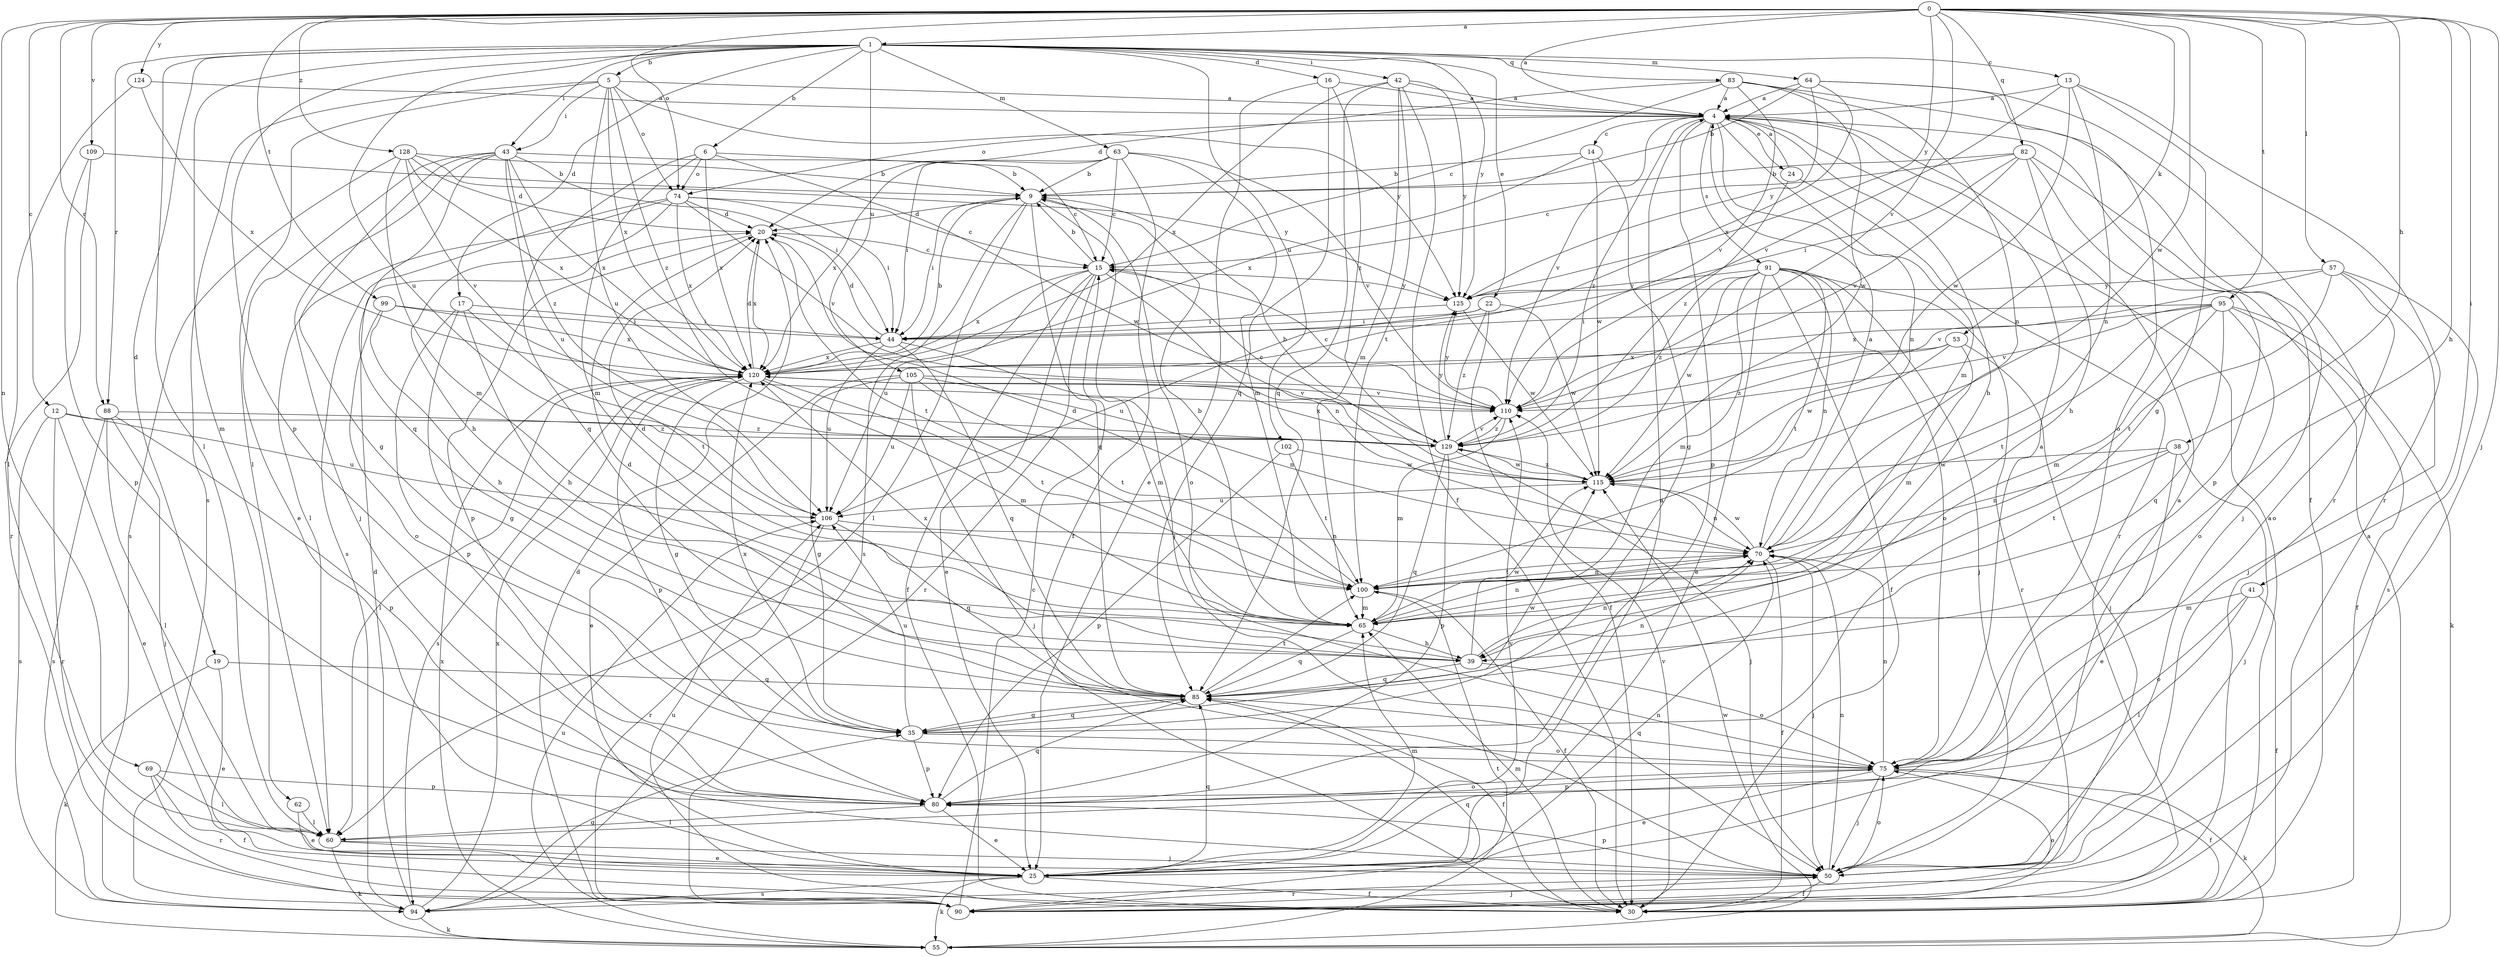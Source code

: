 strict digraph  {
0;
1;
4;
5;
6;
9;
12;
13;
14;
15;
16;
17;
19;
20;
22;
24;
25;
30;
35;
38;
39;
41;
42;
43;
44;
50;
53;
55;
57;
60;
62;
63;
64;
65;
69;
70;
74;
75;
80;
82;
83;
85;
88;
90;
91;
94;
95;
99;
100;
102;
105;
106;
109;
110;
115;
120;
124;
125;
128;
129;
0 -> 1  [label=a];
0 -> 4  [label=a];
0 -> 12  [label=c];
0 -> 38  [label=h];
0 -> 39  [label=h];
0 -> 41  [label=i];
0 -> 50  [label=j];
0 -> 53  [label=k];
0 -> 57  [label=l];
0 -> 69  [label=n];
0 -> 74  [label=o];
0 -> 82  [label=q];
0 -> 88  [label=r];
0 -> 95  [label=t];
0 -> 99  [label=t];
0 -> 109  [label=v];
0 -> 110  [label=v];
0 -> 115  [label=w];
0 -> 124  [label=y];
0 -> 125  [label=y];
0 -> 128  [label=z];
1 -> 5  [label=b];
1 -> 6  [label=b];
1 -> 13  [label=c];
1 -> 16  [label=d];
1 -> 17  [label=d];
1 -> 19  [label=d];
1 -> 22  [label=e];
1 -> 42  [label=i];
1 -> 43  [label=i];
1 -> 60  [label=l];
1 -> 62  [label=m];
1 -> 63  [label=m];
1 -> 64  [label=m];
1 -> 80  [label=p];
1 -> 83  [label=q];
1 -> 88  [label=r];
1 -> 102  [label=u];
1 -> 105  [label=u];
1 -> 106  [label=u];
1 -> 125  [label=y];
4 -> 14  [label=c];
4 -> 24  [label=e];
4 -> 39  [label=h];
4 -> 65  [label=m];
4 -> 70  [label=n];
4 -> 74  [label=o];
4 -> 80  [label=p];
4 -> 91  [label=s];
4 -> 110  [label=v];
4 -> 129  [label=z];
5 -> 4  [label=a];
5 -> 43  [label=i];
5 -> 60  [label=l];
5 -> 74  [label=o];
5 -> 94  [label=s];
5 -> 106  [label=u];
5 -> 120  [label=x];
5 -> 125  [label=y];
5 -> 129  [label=z];
6 -> 15  [label=c];
6 -> 65  [label=m];
6 -> 74  [label=o];
6 -> 85  [label=q];
6 -> 115  [label=w];
6 -> 120  [label=x];
9 -> 20  [label=d];
9 -> 44  [label=i];
9 -> 50  [label=j];
9 -> 60  [label=l];
9 -> 75  [label=o];
9 -> 85  [label=q];
9 -> 94  [label=s];
12 -> 25  [label=e];
12 -> 90  [label=r];
12 -> 94  [label=s];
12 -> 106  [label=u];
12 -> 129  [label=z];
13 -> 4  [label=a];
13 -> 35  [label=g];
13 -> 70  [label=n];
13 -> 90  [label=r];
13 -> 110  [label=v];
13 -> 115  [label=w];
14 -> 9  [label=b];
14 -> 35  [label=g];
14 -> 115  [label=w];
14 -> 120  [label=x];
15 -> 9  [label=b];
15 -> 25  [label=e];
15 -> 30  [label=f];
15 -> 70  [label=n];
15 -> 90  [label=r];
15 -> 106  [label=u];
15 -> 120  [label=x];
15 -> 125  [label=y];
16 -> 4  [label=a];
16 -> 25  [label=e];
16 -> 85  [label=q];
16 -> 129  [label=z];
17 -> 35  [label=g];
17 -> 39  [label=h];
17 -> 44  [label=i];
17 -> 80  [label=p];
17 -> 100  [label=t];
19 -> 25  [label=e];
19 -> 55  [label=k];
19 -> 85  [label=q];
20 -> 15  [label=c];
20 -> 80  [label=p];
20 -> 100  [label=t];
20 -> 120  [label=x];
22 -> 30  [label=f];
22 -> 44  [label=i];
22 -> 106  [label=u];
22 -> 115  [label=w];
22 -> 129  [label=z];
24 -> 4  [label=a];
24 -> 90  [label=r];
24 -> 129  [label=z];
25 -> 4  [label=a];
25 -> 30  [label=f];
25 -> 55  [label=k];
25 -> 65  [label=m];
25 -> 70  [label=n];
25 -> 85  [label=q];
25 -> 94  [label=s];
25 -> 110  [label=v];
30 -> 4  [label=a];
30 -> 65  [label=m];
30 -> 106  [label=u];
30 -> 110  [label=v];
35 -> 75  [label=o];
35 -> 80  [label=p];
35 -> 85  [label=q];
35 -> 106  [label=u];
35 -> 115  [label=w];
35 -> 120  [label=x];
38 -> 25  [label=e];
38 -> 50  [label=j];
38 -> 70  [label=n];
38 -> 100  [label=t];
38 -> 115  [label=w];
39 -> 70  [label=n];
39 -> 75  [label=o];
39 -> 85  [label=q];
39 -> 115  [label=w];
39 -> 120  [label=x];
41 -> 30  [label=f];
41 -> 60  [label=l];
41 -> 65  [label=m];
41 -> 75  [label=o];
42 -> 4  [label=a];
42 -> 30  [label=f];
42 -> 65  [label=m];
42 -> 85  [label=q];
42 -> 100  [label=t];
42 -> 120  [label=x];
42 -> 125  [label=y];
43 -> 9  [label=b];
43 -> 25  [label=e];
43 -> 35  [label=g];
43 -> 44  [label=i];
43 -> 50  [label=j];
43 -> 85  [label=q];
43 -> 106  [label=u];
43 -> 120  [label=x];
43 -> 129  [label=z];
44 -> 20  [label=d];
44 -> 65  [label=m];
44 -> 85  [label=q];
44 -> 106  [label=u];
44 -> 120  [label=x];
50 -> 4  [label=a];
50 -> 30  [label=f];
50 -> 70  [label=n];
50 -> 75  [label=o];
50 -> 80  [label=p];
50 -> 90  [label=r];
53 -> 50  [label=j];
53 -> 65  [label=m];
53 -> 115  [label=w];
53 -> 120  [label=x];
53 -> 129  [label=z];
55 -> 4  [label=a];
55 -> 100  [label=t];
55 -> 106  [label=u];
55 -> 115  [label=w];
55 -> 120  [label=x];
57 -> 50  [label=j];
57 -> 75  [label=o];
57 -> 94  [label=s];
57 -> 100  [label=t];
57 -> 110  [label=v];
57 -> 125  [label=y];
60 -> 25  [label=e];
60 -> 50  [label=j];
60 -> 55  [label=k];
62 -> 25  [label=e];
62 -> 60  [label=l];
63 -> 9  [label=b];
63 -> 15  [label=c];
63 -> 30  [label=f];
63 -> 44  [label=i];
63 -> 65  [label=m];
63 -> 110  [label=v];
63 -> 120  [label=x];
64 -> 4  [label=a];
64 -> 9  [label=b];
64 -> 75  [label=o];
64 -> 90  [label=r];
64 -> 120  [label=x];
64 -> 125  [label=y];
65 -> 9  [label=b];
65 -> 20  [label=d];
65 -> 39  [label=h];
65 -> 70  [label=n];
65 -> 85  [label=q];
69 -> 30  [label=f];
69 -> 60  [label=l];
69 -> 80  [label=p];
69 -> 90  [label=r];
70 -> 4  [label=a];
70 -> 30  [label=f];
70 -> 50  [label=j];
70 -> 100  [label=t];
70 -> 115  [label=w];
74 -> 15  [label=c];
74 -> 20  [label=d];
74 -> 39  [label=h];
74 -> 44  [label=i];
74 -> 60  [label=l];
74 -> 94  [label=s];
74 -> 110  [label=v];
74 -> 120  [label=x];
75 -> 4  [label=a];
75 -> 25  [label=e];
75 -> 30  [label=f];
75 -> 50  [label=j];
75 -> 55  [label=k];
75 -> 70  [label=n];
75 -> 80  [label=p];
75 -> 85  [label=q];
80 -> 25  [label=e];
80 -> 60  [label=l];
80 -> 75  [label=o];
80 -> 85  [label=q];
82 -> 9  [label=b];
82 -> 15  [label=c];
82 -> 39  [label=h];
82 -> 44  [label=i];
82 -> 50  [label=j];
82 -> 80  [label=p];
82 -> 110  [label=v];
83 -> 4  [label=a];
83 -> 15  [label=c];
83 -> 20  [label=d];
83 -> 30  [label=f];
83 -> 70  [label=n];
83 -> 110  [label=v];
83 -> 115  [label=w];
85 -> 20  [label=d];
85 -> 30  [label=f];
85 -> 35  [label=g];
85 -> 70  [label=n];
85 -> 100  [label=t];
88 -> 50  [label=j];
88 -> 60  [label=l];
88 -> 80  [label=p];
88 -> 94  [label=s];
88 -> 129  [label=z];
90 -> 15  [label=c];
90 -> 20  [label=d];
90 -> 50  [label=j];
90 -> 75  [label=o];
90 -> 85  [label=q];
91 -> 25  [label=e];
91 -> 30  [label=f];
91 -> 50  [label=j];
91 -> 65  [label=m];
91 -> 70  [label=n];
91 -> 75  [label=o];
91 -> 90  [label=r];
91 -> 100  [label=t];
91 -> 115  [label=w];
91 -> 125  [label=y];
91 -> 129  [label=z];
94 -> 20  [label=d];
94 -> 35  [label=g];
94 -> 55  [label=k];
94 -> 120  [label=x];
95 -> 30  [label=f];
95 -> 44  [label=i];
95 -> 55  [label=k];
95 -> 65  [label=m];
95 -> 75  [label=o];
95 -> 85  [label=q];
95 -> 100  [label=t];
95 -> 110  [label=v];
95 -> 120  [label=x];
99 -> 39  [label=h];
99 -> 44  [label=i];
99 -> 75  [label=o];
99 -> 120  [label=x];
100 -> 20  [label=d];
100 -> 30  [label=f];
100 -> 65  [label=m];
100 -> 70  [label=n];
102 -> 80  [label=p];
102 -> 100  [label=t];
102 -> 115  [label=w];
105 -> 25  [label=e];
105 -> 35  [label=g];
105 -> 50  [label=j];
105 -> 70  [label=n];
105 -> 100  [label=t];
105 -> 106  [label=u];
105 -> 110  [label=v];
106 -> 70  [label=n];
106 -> 85  [label=q];
106 -> 90  [label=r];
109 -> 9  [label=b];
109 -> 80  [label=p];
109 -> 90  [label=r];
110 -> 15  [label=c];
110 -> 65  [label=m];
110 -> 125  [label=y];
110 -> 129  [label=z];
115 -> 9  [label=b];
115 -> 70  [label=n];
115 -> 106  [label=u];
115 -> 129  [label=z];
120 -> 9  [label=b];
120 -> 20  [label=d];
120 -> 35  [label=g];
120 -> 60  [label=l];
120 -> 65  [label=m];
120 -> 80  [label=p];
120 -> 94  [label=s];
120 -> 100  [label=t];
120 -> 110  [label=v];
124 -> 4  [label=a];
124 -> 60  [label=l];
124 -> 120  [label=x];
125 -> 44  [label=i];
125 -> 115  [label=w];
128 -> 9  [label=b];
128 -> 20  [label=d];
128 -> 65  [label=m];
128 -> 94  [label=s];
128 -> 110  [label=v];
128 -> 120  [label=x];
128 -> 125  [label=y];
129 -> 15  [label=c];
129 -> 50  [label=j];
129 -> 80  [label=p];
129 -> 85  [label=q];
129 -> 110  [label=v];
129 -> 115  [label=w];
129 -> 120  [label=x];
129 -> 125  [label=y];
}
